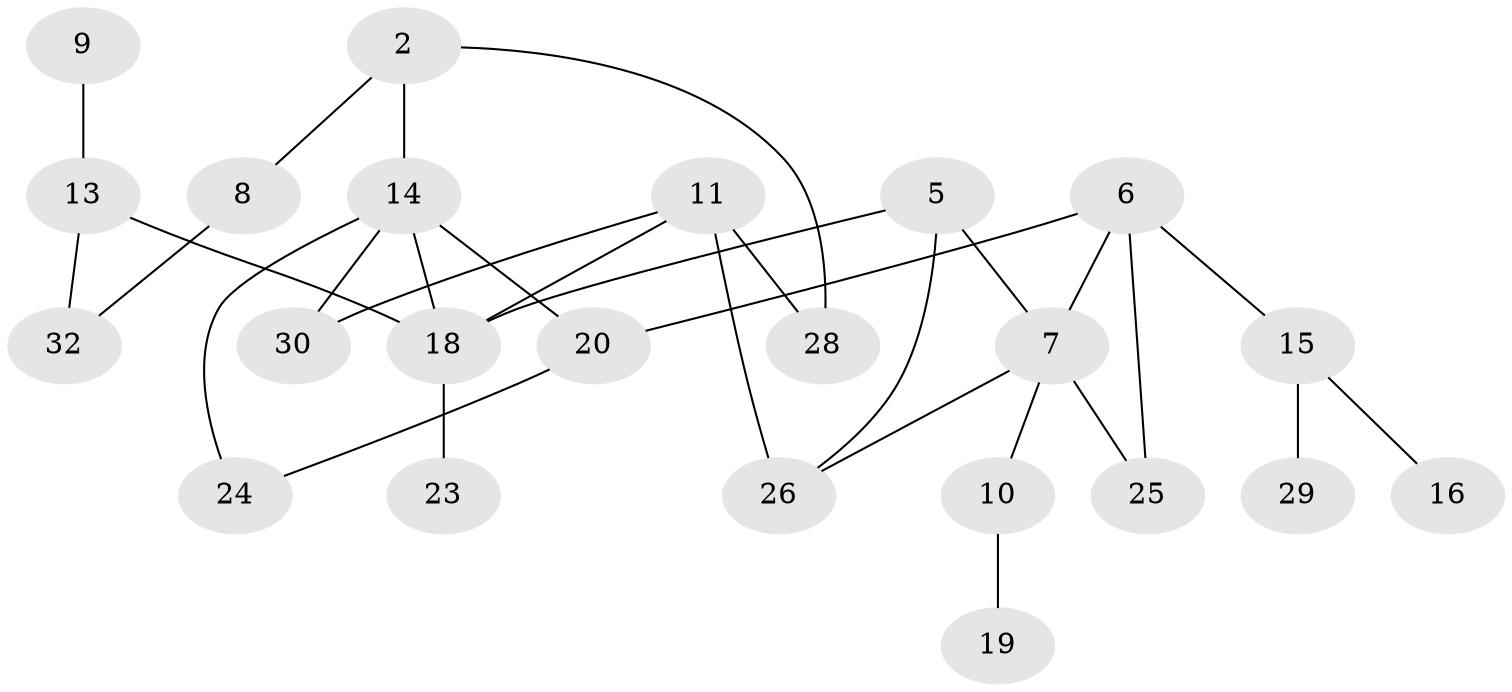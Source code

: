 // original degree distribution, {3: 0.1746031746031746, 1: 0.38095238095238093, 2: 0.25396825396825395, 4: 0.1111111111111111, 7: 0.015873015873015872, 0: 0.06349206349206349}
// Generated by graph-tools (version 1.1) at 2025/00/03/09/25 03:00:53]
// undirected, 23 vertices, 30 edges
graph export_dot {
graph [start="1"]
  node [color=gray90,style=filled];
  2;
  5;
  6;
  7;
  8;
  9;
  10;
  11;
  13;
  14;
  15;
  16;
  18;
  19;
  20;
  23;
  24;
  25;
  26;
  28;
  29;
  30;
  32;
  2 -- 8 [weight=1.0];
  2 -- 14 [weight=1.0];
  2 -- 28 [weight=1.0];
  5 -- 7 [weight=1.0];
  5 -- 18 [weight=1.0];
  5 -- 26 [weight=1.0];
  6 -- 7 [weight=1.0];
  6 -- 15 [weight=1.0];
  6 -- 20 [weight=1.0];
  6 -- 25 [weight=1.0];
  7 -- 10 [weight=1.0];
  7 -- 25 [weight=1.0];
  7 -- 26 [weight=1.0];
  8 -- 32 [weight=1.0];
  9 -- 13 [weight=1.0];
  10 -- 19 [weight=1.0];
  11 -- 18 [weight=1.0];
  11 -- 26 [weight=2.0];
  11 -- 28 [weight=1.0];
  11 -- 30 [weight=1.0];
  13 -- 18 [weight=1.0];
  13 -- 32 [weight=1.0];
  14 -- 18 [weight=1.0];
  14 -- 20 [weight=1.0];
  14 -- 24 [weight=1.0];
  14 -- 30 [weight=1.0];
  15 -- 16 [weight=1.0];
  15 -- 29 [weight=1.0];
  18 -- 23 [weight=1.0];
  20 -- 24 [weight=1.0];
}

